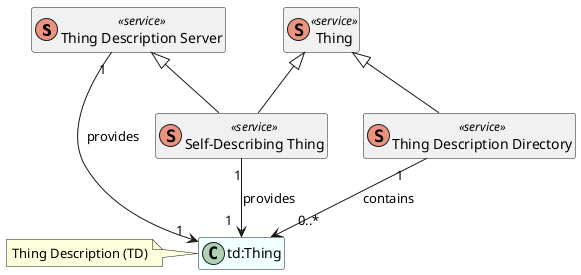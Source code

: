 @startuml exploration-class-diagram
/' global configurations '/
hide methods
hide members

class Server as "Thing Description Server" <<(S,#eb937f) service>>

class Thing <<(S,#eb937f) service>>
together {
    class SelfDesc as "Self-Describing Thing" <<(S,#eb937f) service>>
    class Directory as "Thing Description Directory" <<(S,#eb937f) service>>
}

class TD as "td:Thing" #Azure
note left: Thing Description (TD)

/' relations '/
Thing <|-- SelfDesc
Server <|-- SelfDesc
Thing <|-- Directory
SelfDesc "1" --> "1  " TD: provides
Server "1" --> "1  " TD: provides
Directory "1   " --> "   0..*" TD: contains


@enduml
